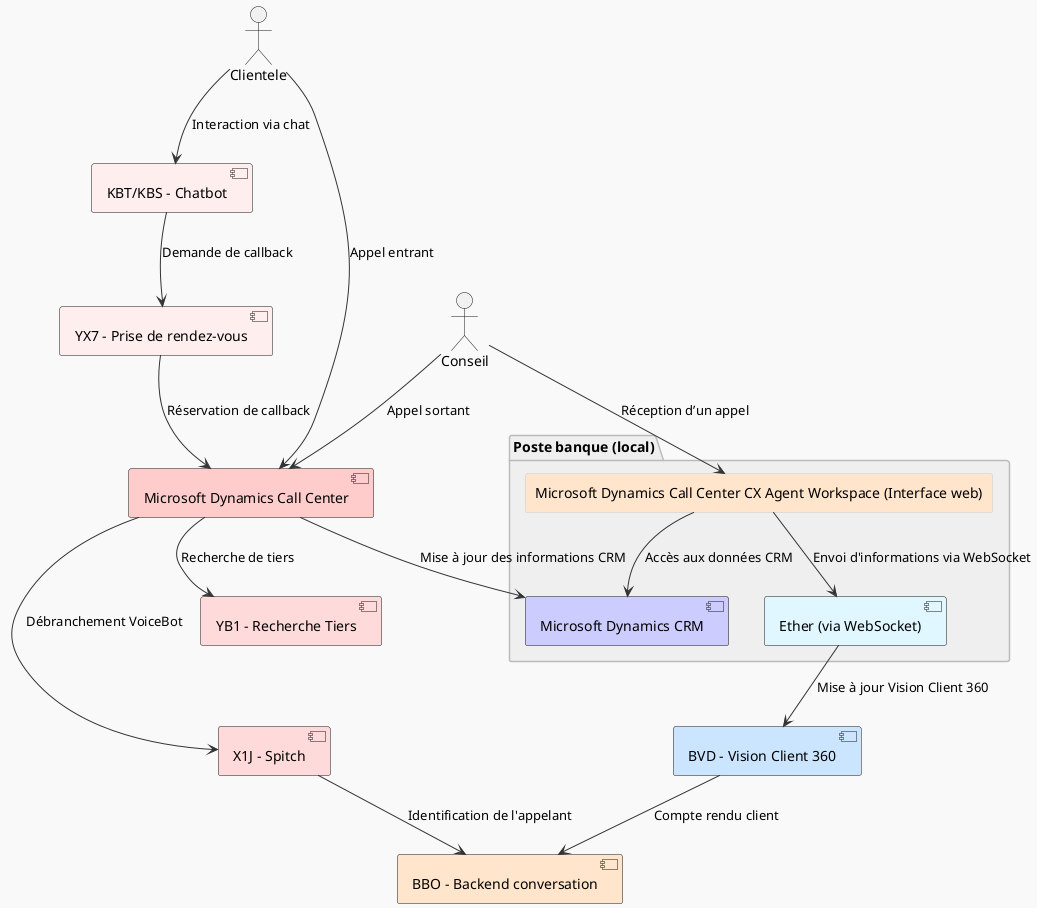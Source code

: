 @startuml
skinparam shadowing false
skinparam monochrome false
skinparam ArrowColor #333333
skinparam BackgroundColor #F9F9F9
skinparam FontName Arial
skinparam FontSize 12

skinparam rectangle {
  BackgroundColor #F7F7F7
  BorderColor #CCCCCC
}
skinparam package {
  BackgroundColor #EFEFEF
  BorderColor #BBBBBB
}

actor Clientele as clientele
actor Conseil as conseil

package "Poste banque (local)" {
  rectangle "Microsoft Dynamics Call Center CX Agent Workspace (Interface web)" as agent_workspace #FFE5CC
  component "Ether (via WebSocket)" as ether #E0F7FF
  component "Microsoft Dynamics CRM" as dynamics_crm #CCCCFF
}

component "KBT/KBS - Chatbot" as chatbot #FFEEEE
component "YX7 - Prise de rendez-vous" as rendezvous #FFEEEE
component "Microsoft Dynamics Call Center" as dynamics_call_center #FFCCCC
component "X1J - Spitch" as spitch #FFDADA
component "YB1 - Recherche Tiers" as recherche_tiers #FFDADA
component "BBO - Backend conversation" as backend_conversation #FFE5CC
component "BVD - Vision Client 360" as vision_client #CCE5FF

'---- Interactions principales ----
conseil --> agent_workspace :  Réception d’un appel
clientele --> dynamics_call_center : Appel entrant
conseil --> dynamics_call_center : Appel sortant
clientele --> chatbot : Interaction via chat

'---- Gestion des rendez-vous ----
chatbot --> rendezvous : Demande de callback
rendezvous --> dynamics_call_center : Réservation de callback

'---- Recherche et identification ----
dynamics_call_center --> recherche_tiers : Recherche de tiers
dynamics_call_center --> spitch : Débranchement VoiceBot

'---- Connexion avec Microsoft Dynamics CRM ----
agent_workspace --> dynamics_crm : Accès aux données CRM
dynamics_call_center --> dynamics_crm : Mise à jour des informations CRM

'---- Communication via WebSocket ----
agent_workspace --> ether : Envoi d'informations via WebSocket
ether --> vision_client : Mise à jour Vision Client 360

'---- Gestion backend ----
spitch --> backend_conversation : Identification de l'appelant
vision_client --> backend_conversation : Compte rendu client

@enduml
